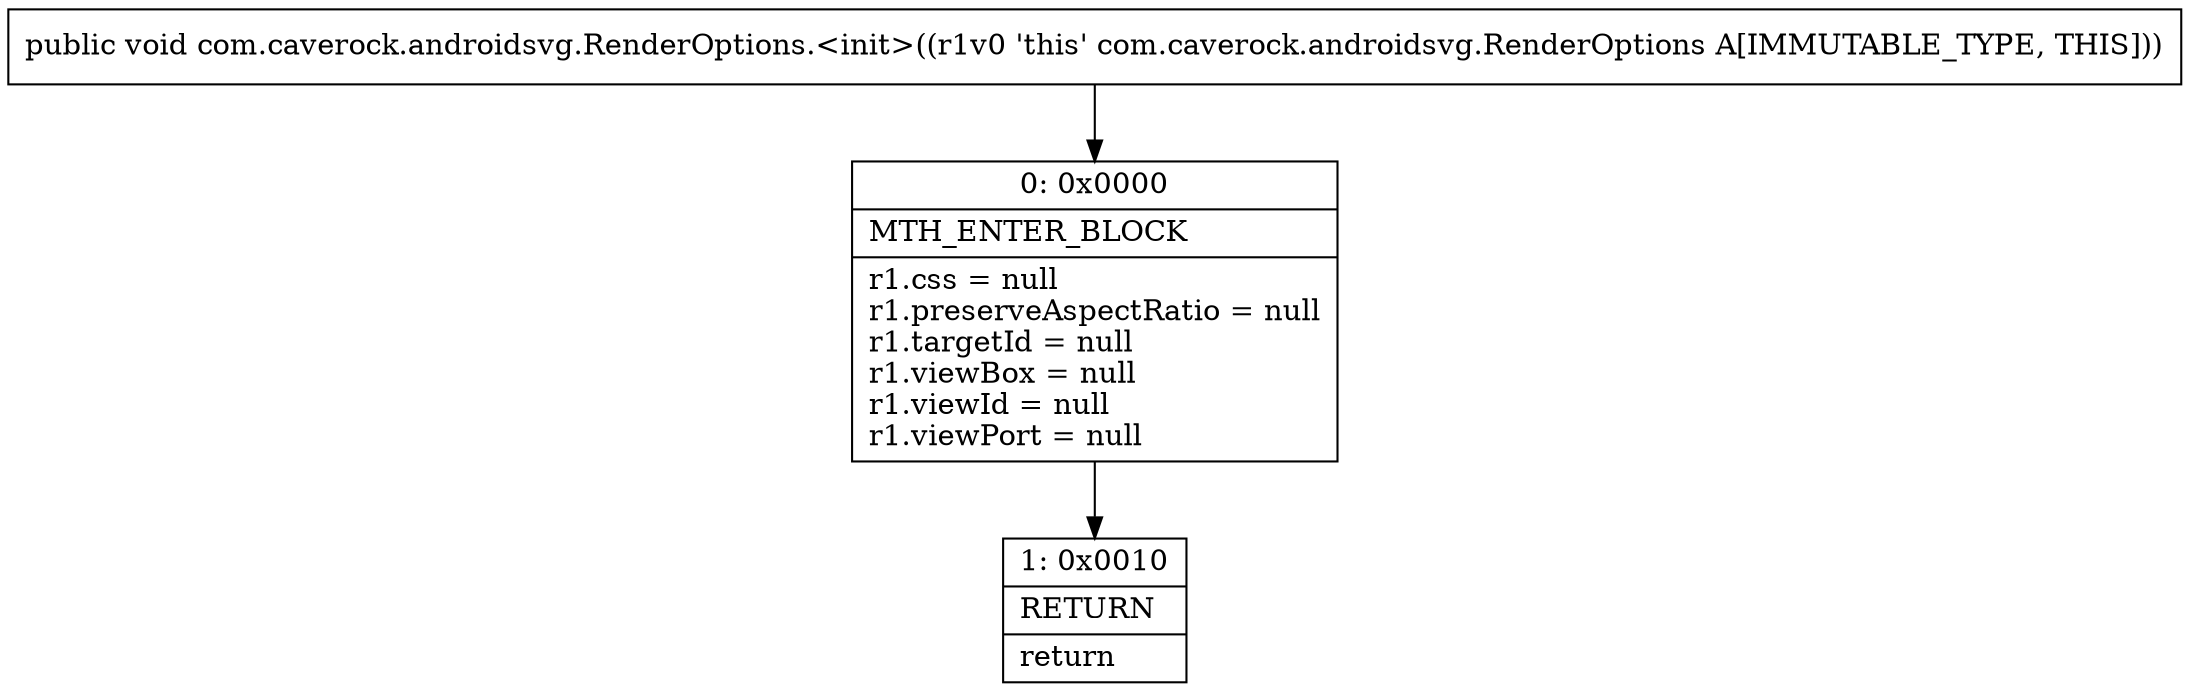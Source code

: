 digraph "CFG forcom.caverock.androidsvg.RenderOptions.\<init\>()V" {
Node_0 [shape=record,label="{0\:\ 0x0000|MTH_ENTER_BLOCK\l|r1.css = null\lr1.preserveAspectRatio = null\lr1.targetId = null\lr1.viewBox = null\lr1.viewId = null\lr1.viewPort = null\l}"];
Node_1 [shape=record,label="{1\:\ 0x0010|RETURN\l|return\l}"];
MethodNode[shape=record,label="{public void com.caverock.androidsvg.RenderOptions.\<init\>((r1v0 'this' com.caverock.androidsvg.RenderOptions A[IMMUTABLE_TYPE, THIS])) }"];
MethodNode -> Node_0;
Node_0 -> Node_1;
}

